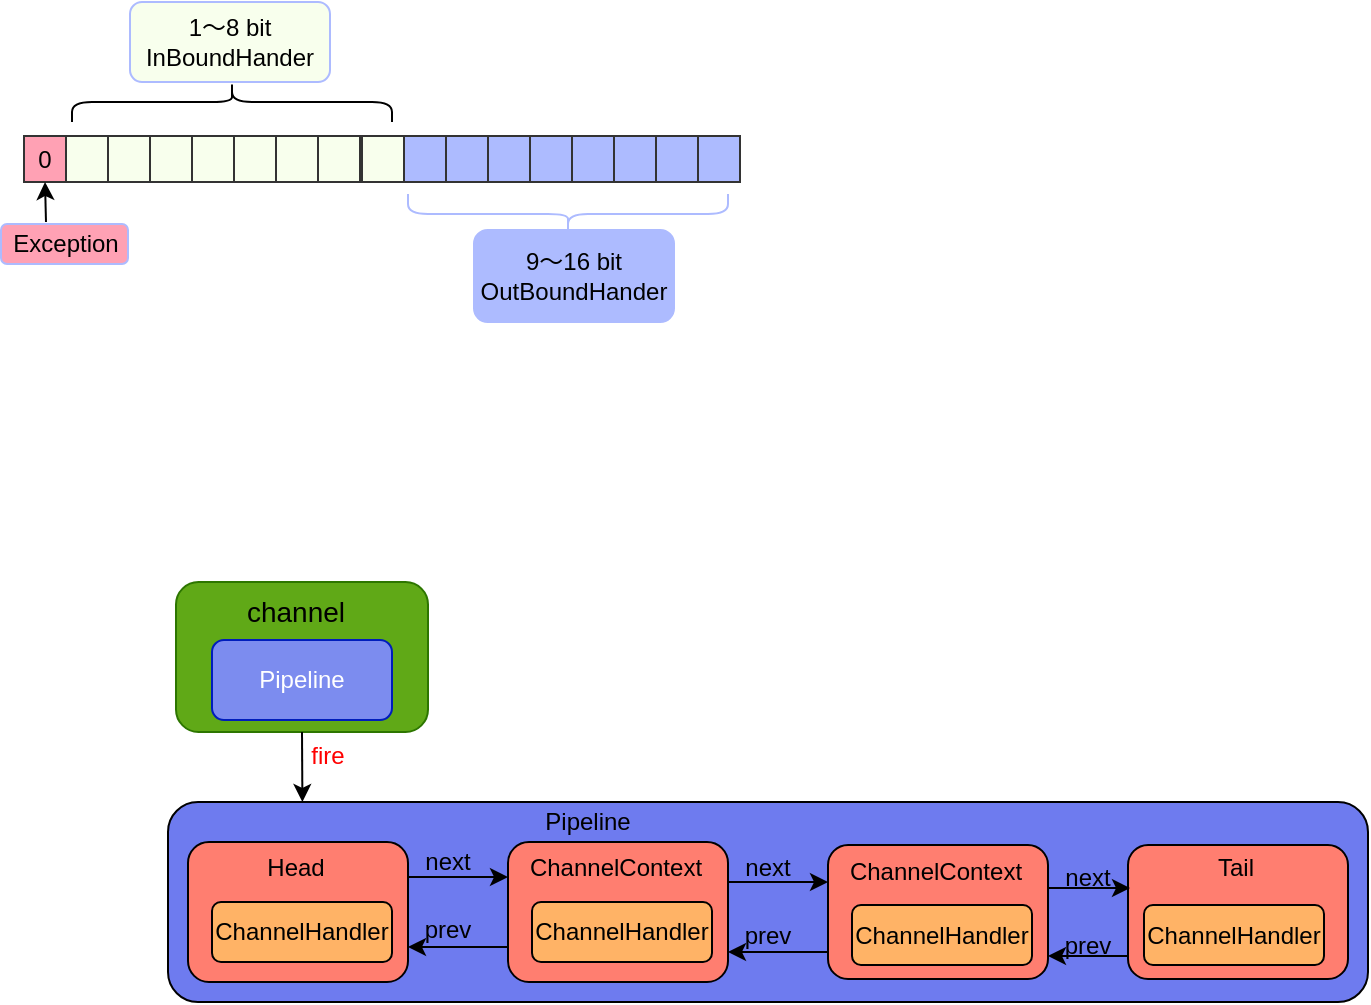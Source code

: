 <mxfile>
    <diagram id="H5ZWI6KS1eSyOMXHlYds" name="Page-1">
        <mxGraphModel dx="738" dy="580" grid="0" gridSize="10" guides="1" tooltips="1" connect="1" arrows="1" fold="1" page="1" pageScale="1" pageWidth="1654" pageHeight="2336" background="#ffffff" math="0" shadow="0">
            <root>
                <mxCell id="0"/>
                <mxCell id="1" parent="0"/>
                <mxCell id="3" value="" style="rounded=1;whiteSpace=wrap;html=1;fillColor=#60a917;strokeColor=#2D7600;fontColor=#ffffff;" parent="1" vertex="1">
                    <mxGeometry x="204" y="630" width="126" height="75" as="geometry"/>
                </mxCell>
                <mxCell id="5" value="&lt;font color=&quot;#000000&quot; style=&quot;font-size: 14px&quot;&gt;channel&lt;/font&gt;" style="text;html=1;strokeColor=none;fillColor=none;align=center;verticalAlign=middle;whiteSpace=wrap;rounded=0;" parent="1" vertex="1">
                    <mxGeometry x="244" y="635" width="40" height="20" as="geometry"/>
                </mxCell>
                <mxCell id="7" value="Pipeline" style="rounded=1;whiteSpace=wrap;html=1;strokeColor=#001DBC;fontColor=#ffffff;fillColor=#7C8CEF;" parent="1" vertex="1">
                    <mxGeometry x="222" y="659" width="90" height="40" as="geometry"/>
                </mxCell>
                <mxCell id="9" value="" style="rounded=1;whiteSpace=wrap;html=1;fillColor=#6E7BEF;" parent="1" vertex="1">
                    <mxGeometry x="200" y="740" width="600" height="100" as="geometry"/>
                </mxCell>
                <mxCell id="11" value="" style="rounded=1;whiteSpace=wrap;html=1;fillColor=#FF7E70;" parent="1" vertex="1">
                    <mxGeometry x="210" y="760" width="110" height="70" as="geometry"/>
                </mxCell>
                <mxCell id="12" value="&lt;font color=&quot;#000000&quot;&gt;Pipeline&lt;/font&gt;" style="text;html=1;strokeColor=none;fillColor=none;align=center;verticalAlign=middle;whiteSpace=wrap;rounded=0;" parent="1" vertex="1">
                    <mxGeometry x="390" y="740" width="40" height="20" as="geometry"/>
                </mxCell>
                <mxCell id="13" value="&lt;font color=&quot;#000000&quot;&gt;Head&lt;br&gt;&lt;/font&gt;" style="text;html=1;strokeColor=none;fillColor=none;align=center;verticalAlign=middle;whiteSpace=wrap;rounded=0;" parent="1" vertex="1">
                    <mxGeometry x="244" y="763" width="40" height="20" as="geometry"/>
                </mxCell>
                <mxCell id="14" value="ChannelHandler" style="rounded=1;whiteSpace=wrap;html=1;fillColor=#FFB366;" parent="1" vertex="1">
                    <mxGeometry x="222" y="790" width="90" height="30" as="geometry"/>
                </mxCell>
                <mxCell id="15" value="" style="rounded=1;whiteSpace=wrap;html=1;fillColor=#FF7E70;" parent="1" vertex="1">
                    <mxGeometry x="370" y="760" width="110" height="70" as="geometry"/>
                </mxCell>
                <mxCell id="16" value="&lt;font color=&quot;#000000&quot;&gt;ChannelContext&lt;/font&gt;" style="text;html=1;strokeColor=none;fillColor=none;align=center;verticalAlign=middle;whiteSpace=wrap;rounded=0;" parent="1" vertex="1">
                    <mxGeometry x="404" y="763" width="40" height="20" as="geometry"/>
                </mxCell>
                <mxCell id="17" value="ChannelHandler" style="rounded=1;whiteSpace=wrap;html=1;fillColor=#FFB366;" parent="1" vertex="1">
                    <mxGeometry x="382" y="790" width="90" height="30" as="geometry"/>
                </mxCell>
                <mxCell id="18" value="" style="rounded=1;whiteSpace=wrap;html=1;fillColor=#FF7E70;" parent="1" vertex="1">
                    <mxGeometry x="530" y="761.5" width="110" height="67" as="geometry"/>
                </mxCell>
                <mxCell id="19" value="&lt;font color=&quot;#000000&quot;&gt;ChannelContext&lt;/font&gt;" style="text;html=1;strokeColor=none;fillColor=none;align=center;verticalAlign=middle;whiteSpace=wrap;rounded=0;" parent="1" vertex="1">
                    <mxGeometry x="564" y="764.5" width="40" height="20" as="geometry"/>
                </mxCell>
                <mxCell id="20" value="ChannelHandler" style="rounded=1;whiteSpace=wrap;html=1;fillColor=#FFB366;" parent="1" vertex="1">
                    <mxGeometry x="542" y="791.5" width="90" height="30" as="geometry"/>
                </mxCell>
                <mxCell id="25" value="" style="endArrow=classic;html=1;exitX=0.5;exitY=1;exitDx=0;exitDy=0;entryX=0.112;entryY=0;entryDx=0;entryDy=0;entryPerimeter=0;strokeColor=#000000;" parent="1" source="3" target="9" edge="1">
                    <mxGeometry width="50" height="50" relative="1" as="geometry">
                        <mxPoint x="440" y="760" as="sourcePoint"/>
                        <mxPoint x="267" y="730" as="targetPoint"/>
                    </mxGeometry>
                </mxCell>
                <mxCell id="26" value="&lt;font color=&quot;#ff0000&quot;&gt;fire&lt;/font&gt;" style="text;html=1;strokeColor=none;fillColor=none;align=center;verticalAlign=middle;whiteSpace=wrap;rounded=0;" parent="1" vertex="1">
                    <mxGeometry x="260" y="707" width="40" height="20" as="geometry"/>
                </mxCell>
                <mxCell id="27" value="" style="endArrow=classic;html=1;exitX=1;exitY=0.25;exitDx=0;exitDy=0;entryX=0;entryY=0.25;entryDx=0;entryDy=0;strokeColor=#000000;" parent="1" source="11" target="15" edge="1">
                    <mxGeometry width="50" height="50" relative="1" as="geometry">
                        <mxPoint x="440" y="760" as="sourcePoint"/>
                        <mxPoint x="490" y="710" as="targetPoint"/>
                    </mxGeometry>
                </mxCell>
                <mxCell id="28" value="" style="rounded=1;whiteSpace=wrap;html=1;fillColor=#FF7E70;" parent="1" vertex="1">
                    <mxGeometry x="680" y="761.5" width="110" height="67" as="geometry"/>
                </mxCell>
                <mxCell id="29" value="&lt;font color=&quot;#000000&quot;&gt;Tail&lt;br&gt;&lt;/font&gt;" style="text;html=1;strokeColor=none;fillColor=none;align=center;verticalAlign=middle;whiteSpace=wrap;rounded=0;" parent="1" vertex="1">
                    <mxGeometry x="714" y="765.5" width="40" height="15.5" as="geometry"/>
                </mxCell>
                <mxCell id="30" value="ChannelHandler" style="rounded=1;whiteSpace=wrap;html=1;fillColor=#FFB366;" parent="1" vertex="1">
                    <mxGeometry x="688" y="791.5" width="90" height="30" as="geometry"/>
                </mxCell>
                <mxCell id="31" value="&lt;font color=&quot;#000000&quot;&gt;next&lt;/font&gt;" style="text;html=1;align=center;verticalAlign=middle;whiteSpace=wrap;rounded=0;glass=0;shadow=0;" parent="1" vertex="1">
                    <mxGeometry x="640" y="768" width="40" height="20" as="geometry"/>
                </mxCell>
                <mxCell id="32" value="" style="endArrow=classic;html=1;strokeColor=#000000;entryX=1;entryY=0.75;entryDx=0;entryDy=0;exitX=0;exitY=0.75;exitDx=0;exitDy=0;" parent="1" source="15" target="11" edge="1">
                    <mxGeometry width="50" height="50" relative="1" as="geometry">
                        <mxPoint x="440" y="760" as="sourcePoint"/>
                        <mxPoint x="490" y="710" as="targetPoint"/>
                    </mxGeometry>
                </mxCell>
                <mxCell id="34" value="&lt;font color=&quot;#000000&quot;&gt;prev&lt;/font&gt;" style="text;html=1;strokeColor=none;fillColor=none;align=center;verticalAlign=middle;whiteSpace=wrap;rounded=0;shadow=0;glass=0;" parent="1" vertex="1">
                    <mxGeometry x="640" y="801.5" width="40" height="20" as="geometry"/>
                </mxCell>
                <mxCell id="38" value="" style="endArrow=classic;html=1;exitX=1;exitY=0.25;exitDx=0;exitDy=0;entryX=0;entryY=0.25;entryDx=0;entryDy=0;strokeColor=#000000;" parent="1" edge="1">
                    <mxGeometry width="50" height="50" relative="1" as="geometry">
                        <mxPoint x="480" y="780" as="sourcePoint"/>
                        <mxPoint x="530" y="780" as="targetPoint"/>
                    </mxGeometry>
                </mxCell>
                <mxCell id="39" value="" style="endArrow=classic;html=1;strokeColor=#000000;entryX=1;entryY=0.75;entryDx=0;entryDy=0;exitX=0;exitY=0.75;exitDx=0;exitDy=0;" parent="1" edge="1">
                    <mxGeometry width="50" height="50" relative="1" as="geometry">
                        <mxPoint x="530" y="815" as="sourcePoint"/>
                        <mxPoint x="480" y="815" as="targetPoint"/>
                    </mxGeometry>
                </mxCell>
                <mxCell id="42" value="" style="endArrow=classic;html=1;entryX=0;entryY=0.25;entryDx=0;entryDy=0;strokeColor=#000000;" parent="1" edge="1">
                    <mxGeometry width="50" height="50" relative="1" as="geometry">
                        <mxPoint x="640" y="783" as="sourcePoint"/>
                        <mxPoint x="681" y="783" as="targetPoint"/>
                    </mxGeometry>
                </mxCell>
                <mxCell id="44" value="" style="endArrow=classic;html=1;strokeColor=#000000;entryX=1;entryY=0.75;entryDx=0;entryDy=0;" parent="1" edge="1">
                    <mxGeometry width="50" height="50" relative="1" as="geometry">
                        <mxPoint x="680" y="817" as="sourcePoint"/>
                        <mxPoint x="640" y="817" as="targetPoint"/>
                        <Array as="points"/>
                    </mxGeometry>
                </mxCell>
                <mxCell id="45" value="&lt;font color=&quot;#000000&quot;&gt;next&lt;/font&gt;" style="text;html=1;align=center;verticalAlign=middle;whiteSpace=wrap;rounded=0;glass=0;shadow=0;" parent="1" vertex="1">
                    <mxGeometry x="320" y="760" width="40" height="20" as="geometry"/>
                </mxCell>
                <mxCell id="46" value="&lt;font color=&quot;#000000&quot;&gt;prev&lt;/font&gt;" style="text;html=1;strokeColor=none;fillColor=none;align=center;verticalAlign=middle;whiteSpace=wrap;rounded=0;shadow=0;glass=0;" parent="1" vertex="1">
                    <mxGeometry x="320" y="793.5" width="40" height="20" as="geometry"/>
                </mxCell>
                <mxCell id="47" value="&lt;font color=&quot;#000000&quot;&gt;next&lt;/font&gt;" style="text;html=1;align=center;verticalAlign=middle;whiteSpace=wrap;rounded=0;glass=0;shadow=0;" parent="1" vertex="1">
                    <mxGeometry x="480" y="763" width="40" height="20" as="geometry"/>
                </mxCell>
                <mxCell id="48" value="&lt;font color=&quot;#000000&quot;&gt;prev&lt;/font&gt;" style="text;html=1;strokeColor=none;fillColor=none;align=center;verticalAlign=middle;whiteSpace=wrap;rounded=0;shadow=0;glass=0;" parent="1" vertex="1">
                    <mxGeometry x="480" y="796.5" width="40" height="20" as="geometry"/>
                </mxCell>
                <mxCell id="49" value="" style="rounded=0;whiteSpace=wrap;html=1;strokeColor=#333333;fillColor=#F8FFED;" vertex="1" parent="1">
                    <mxGeometry x="149" y="407" width="21" height="23" as="geometry"/>
                </mxCell>
                <mxCell id="50" value="" style="rounded=0;whiteSpace=wrap;html=1;strokeColor=#333333;fillColor=#F8FFED;" vertex="1" parent="1">
                    <mxGeometry x="170" y="407" width="21" height="23" as="geometry"/>
                </mxCell>
                <mxCell id="51" value="" style="rounded=0;whiteSpace=wrap;html=1;strokeColor=#333333;fillColor=#F8FFED;" vertex="1" parent="1">
                    <mxGeometry x="191" y="407" width="31" height="23" as="geometry"/>
                </mxCell>
                <mxCell id="52" value="" style="rounded=0;whiteSpace=wrap;html=1;strokeColor=#333333;fillColor=#F8FFED;" vertex="1" parent="1">
                    <mxGeometry x="212" y="407" width="21" height="23" as="geometry"/>
                </mxCell>
                <mxCell id="53" value="" style="rounded=0;whiteSpace=wrap;html=1;strokeColor=#333333;fillColor=#F8FFED;" vertex="1" parent="1">
                    <mxGeometry x="233" y="407" width="21" height="23" as="geometry"/>
                </mxCell>
                <mxCell id="54" value="" style="rounded=0;whiteSpace=wrap;html=1;strokeColor=#333333;fillColor=#F8FFED;" vertex="1" parent="1">
                    <mxGeometry x="254" y="407" width="21" height="23" as="geometry"/>
                </mxCell>
                <mxCell id="55" value="" style="rounded=0;whiteSpace=wrap;html=1;strokeColor=#333333;fillColor=#F8FFED;" vertex="1" parent="1">
                    <mxGeometry x="275" y="407" width="21" height="23" as="geometry"/>
                </mxCell>
                <mxCell id="56" value="" style="rounded=0;whiteSpace=wrap;html=1;strokeColor=#333333;fillColor=#F8FFED;" vertex="1" parent="1">
                    <mxGeometry x="297" y="407" width="21" height="23" as="geometry"/>
                </mxCell>
                <mxCell id="57" value="" style="rounded=0;whiteSpace=wrap;html=1;strokeColor=#333333;fillColor=#ADBBFF;" vertex="1" parent="1">
                    <mxGeometry x="318" y="407" width="21" height="23" as="geometry"/>
                </mxCell>
                <mxCell id="58" value="" style="rounded=0;whiteSpace=wrap;html=1;strokeColor=#333333;fillColor=#ADBBFF;" vertex="1" parent="1">
                    <mxGeometry x="339" y="407" width="31" height="23" as="geometry"/>
                </mxCell>
                <mxCell id="59" value="" style="rounded=0;whiteSpace=wrap;html=1;strokeColor=#333333;fillColor=#ADBBFF;" vertex="1" parent="1">
                    <mxGeometry x="360" y="407" width="21" height="23" as="geometry"/>
                </mxCell>
                <mxCell id="60" value="" style="rounded=0;whiteSpace=wrap;html=1;strokeColor=#333333;fillColor=#ADBBFF;" vertex="1" parent="1">
                    <mxGeometry x="381" y="407" width="21" height="23" as="geometry"/>
                </mxCell>
                <mxCell id="61" value="" style="rounded=0;whiteSpace=wrap;html=1;strokeColor=#333333;fillColor=#ADBBFF;" vertex="1" parent="1">
                    <mxGeometry x="402" y="407" width="21" height="23" as="geometry"/>
                </mxCell>
                <mxCell id="62" value="" style="rounded=0;whiteSpace=wrap;html=1;strokeColor=#333333;fillColor=#ADBBFF;" vertex="1" parent="1">
                    <mxGeometry x="423" y="407" width="21" height="23" as="geometry"/>
                </mxCell>
                <mxCell id="63" value="&lt;font color=&quot;#000000&quot;&gt;0&lt;/font&gt;" style="rounded=0;whiteSpace=wrap;html=1;strokeColor=#333333;fillColor=#FFA1B4;" vertex="1" parent="1">
                    <mxGeometry x="128" y="407" width="21" height="23" as="geometry"/>
                </mxCell>
                <mxCell id="64" value="" style="rounded=0;whiteSpace=wrap;html=1;strokeColor=#333333;fillColor=#ADBBFF;" vertex="1" parent="1">
                    <mxGeometry x="444" y="407" width="21" height="23" as="geometry"/>
                </mxCell>
                <mxCell id="65" value="" style="rounded=0;whiteSpace=wrap;html=1;strokeColor=#333333;fillColor=#ADBBFF;" vertex="1" parent="1">
                    <mxGeometry x="465" y="407" width="21" height="23" as="geometry"/>
                </mxCell>
                <mxCell id="66" value="" style="shape=curlyBracket;whiteSpace=wrap;html=1;rounded=1;rotation=90;fillColor=#FFA1B4;strokeColor=#000000;" vertex="1" parent="1">
                    <mxGeometry x="222" y="310" width="20" height="160" as="geometry"/>
                </mxCell>
                <mxCell id="67" value="" style="shape=curlyBracket;whiteSpace=wrap;html=1;rounded=1;flipH=1;rotation=90;fillColor=#ADBBFF;strokeColor=#ADBBFF;" vertex="1" parent="1">
                    <mxGeometry x="390" y="366" width="20" height="160" as="geometry"/>
                </mxCell>
                <mxCell id="68" value="&lt;font color=&quot;#000000&quot;&gt;1～8 bit&lt;br&gt;InBoundHander&lt;/font&gt;" style="rounded=1;whiteSpace=wrap;html=1;strokeColor=#ADBBFF;fillColor=#F8FFED;" vertex="1" parent="1">
                    <mxGeometry x="181" y="340" width="100" height="40" as="geometry"/>
                </mxCell>
                <mxCell id="69" value="&lt;font color=&quot;#000000&quot;&gt;9～16 bit&lt;br&gt;OutBoundHander&lt;/font&gt;" style="rounded=1;whiteSpace=wrap;html=1;strokeColor=#ADBBFF;fillColor=#ADBBFF;" vertex="1" parent="1">
                    <mxGeometry x="353" y="454" width="100" height="46" as="geometry"/>
                </mxCell>
                <mxCell id="72" value="" style="endArrow=classic;html=1;entryX=0.5;entryY=1;entryDx=0;entryDy=0;strokeColor=#000000;" edge="1" parent="1" target="63">
                    <mxGeometry width="50" height="50" relative="1" as="geometry">
                        <mxPoint x="139" y="450" as="sourcePoint"/>
                        <mxPoint x="280" y="500" as="targetPoint"/>
                    </mxGeometry>
                </mxCell>
                <mxCell id="73" value="&lt;font color=&quot;#000000&quot;&gt;Exception&lt;/font&gt;" style="rounded=1;whiteSpace=wrap;html=1;strokeColor=#ADBBFF;fillColor=#FFA1B4;" vertex="1" parent="1">
                    <mxGeometry x="116.5" y="451" width="63.5" height="20" as="geometry"/>
                </mxCell>
            </root>
        </mxGraphModel>
    </diagram>
</mxfile>